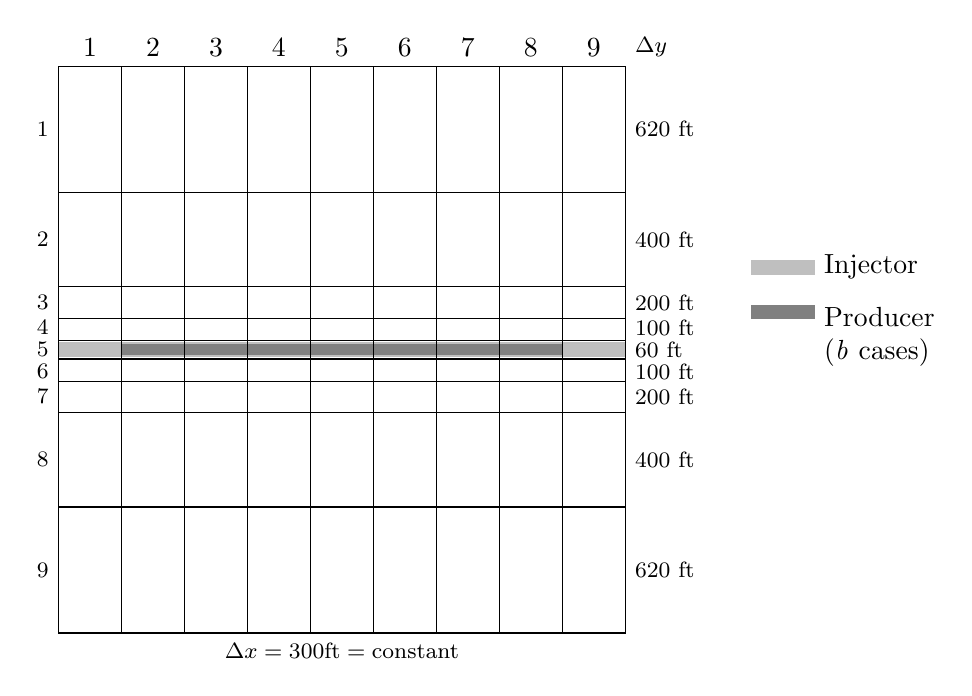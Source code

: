 % -*- root: ../../eclipse-data.tex -*-

\begin{tikzpicture}[scale=.8]
  \draw[color=lightgray,fill=lightgray] (0,4.39) rectangle (9,4.61); % Injector
  \draw[color=lightgray,fill=gray] (1,4.40) rectangle (8,4.60); % Producer

  \draw[] (0,0) to (0,9) to (9,9) to (9,0) to (0,0);
  \foreach \x in {1,2,...,9} {
    \draw[] (\x,9) to (\x, 0);
    \node[anchor=south] at ($ (\x,9) - (.5,0) $) {\x};
  }

  \draw[] (0,2) to (9,2);
  \draw[] (0,7) to (9,7);

  \draw[] (0,3.5) to (9,3.5);
  \draw[] (0,5.5) to (9,5.5);

  \draw[] (0,4) to (9,4);
  \draw[] (0,5) to (9,5);

  \draw[] (0,4.35) to (9,4.35);
  \draw[] (0,4.65) to (9,4.65);

  \node[anchor=east] at (0,1,00) {\footnotesize 9};
  \node[anchor=east] at (0,2.75) {\footnotesize 8};
  \node[anchor=east] at (0,3.75) {\footnotesize 7};
  \node[anchor=east] at (0,4.15) {\footnotesize 6};
  \node[anchor=east] at (0,4.50) {\footnotesize 5};
  \node[anchor=east] at (0,4.85) {\footnotesize 4};
  \node[anchor=east] at (0,5.25) {\footnotesize 3};
  \node[anchor=east] at (0,6.25) {\footnotesize 2};
  \node[anchor=east] at (0,8.00) {\footnotesize 1};

  \node[anchor=west] at (9,1,00) {\footnotesize 620 ft};
  \node[anchor=west] at (9,2.75) {\footnotesize 400 ft};
  \node[anchor=west] at (9,3.75) {\footnotesize 200 ft};
  \node[anchor=west] at (9,4.15) {\footnotesize 100 ft};
  \node[anchor=west] at (9,4.50) {\footnotesize 60  ft};
  \node[anchor=west] at (9,4.85) {\footnotesize 100 ft};
  \node[anchor=west] at (9,5.25) {\footnotesize 200 ft};
  \node[anchor=west] at (9,6.25) {\footnotesize 400 ft};
  \node[anchor=west] at (9,8.00) {\footnotesize 620 ft};

  \node[anchor=south west] at (9,9) {\footnotesize $\Delta y$};
  \node[anchor=north] at (4.5,0) {\footnotesize $\Delta x = 300 \mathrm{ft} = \mathrm{constant}$};

  \draw[color=lightgray,fill=lightgray] (11,5.69) rectangle (12,5.91); % Injector
  \node[anchor=west] at (12,5.81) {Injector};
  \draw[color=gray,fill=gray] (11,5.00) rectangle (12,5.20); % Producer
  \node[anchor=west,align=left] at (12,4.7) {Producer \\(\emph{b} cases)};



\end{tikzpicture}

